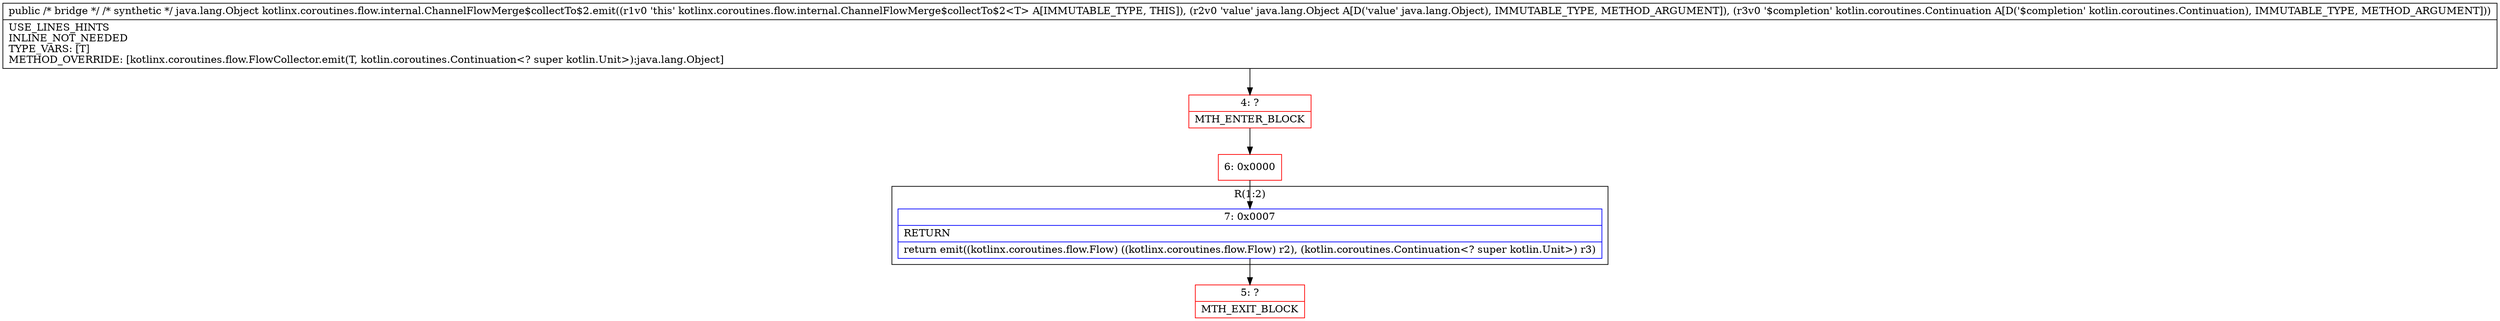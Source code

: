 digraph "CFG forkotlinx.coroutines.flow.internal.ChannelFlowMerge$collectTo$2.emit(Ljava\/lang\/Object;Lkotlin\/coroutines\/Continuation;)Ljava\/lang\/Object;" {
subgraph cluster_Region_1609161464 {
label = "R(1:2)";
node [shape=record,color=blue];
Node_7 [shape=record,label="{7\:\ 0x0007|RETURN\l|return emit((kotlinx.coroutines.flow.Flow) ((kotlinx.coroutines.flow.Flow) r2), (kotlin.coroutines.Continuation\<? super kotlin.Unit\>) r3)\l}"];
}
Node_4 [shape=record,color=red,label="{4\:\ ?|MTH_ENTER_BLOCK\l}"];
Node_6 [shape=record,color=red,label="{6\:\ 0x0000}"];
Node_5 [shape=record,color=red,label="{5\:\ ?|MTH_EXIT_BLOCK\l}"];
MethodNode[shape=record,label="{public \/* bridge *\/ \/* synthetic *\/ java.lang.Object kotlinx.coroutines.flow.internal.ChannelFlowMerge$collectTo$2.emit((r1v0 'this' kotlinx.coroutines.flow.internal.ChannelFlowMerge$collectTo$2\<T\> A[IMMUTABLE_TYPE, THIS]), (r2v0 'value' java.lang.Object A[D('value' java.lang.Object), IMMUTABLE_TYPE, METHOD_ARGUMENT]), (r3v0 '$completion' kotlin.coroutines.Continuation A[D('$completion' kotlin.coroutines.Continuation), IMMUTABLE_TYPE, METHOD_ARGUMENT]))  | USE_LINES_HINTS\lINLINE_NOT_NEEDED\lTYPE_VARS: [T]\lMETHOD_OVERRIDE: [kotlinx.coroutines.flow.FlowCollector.emit(T, kotlin.coroutines.Continuation\<? super kotlin.Unit\>):java.lang.Object]\l}"];
MethodNode -> Node_4;Node_7 -> Node_5;
Node_4 -> Node_6;
Node_6 -> Node_7;
}

